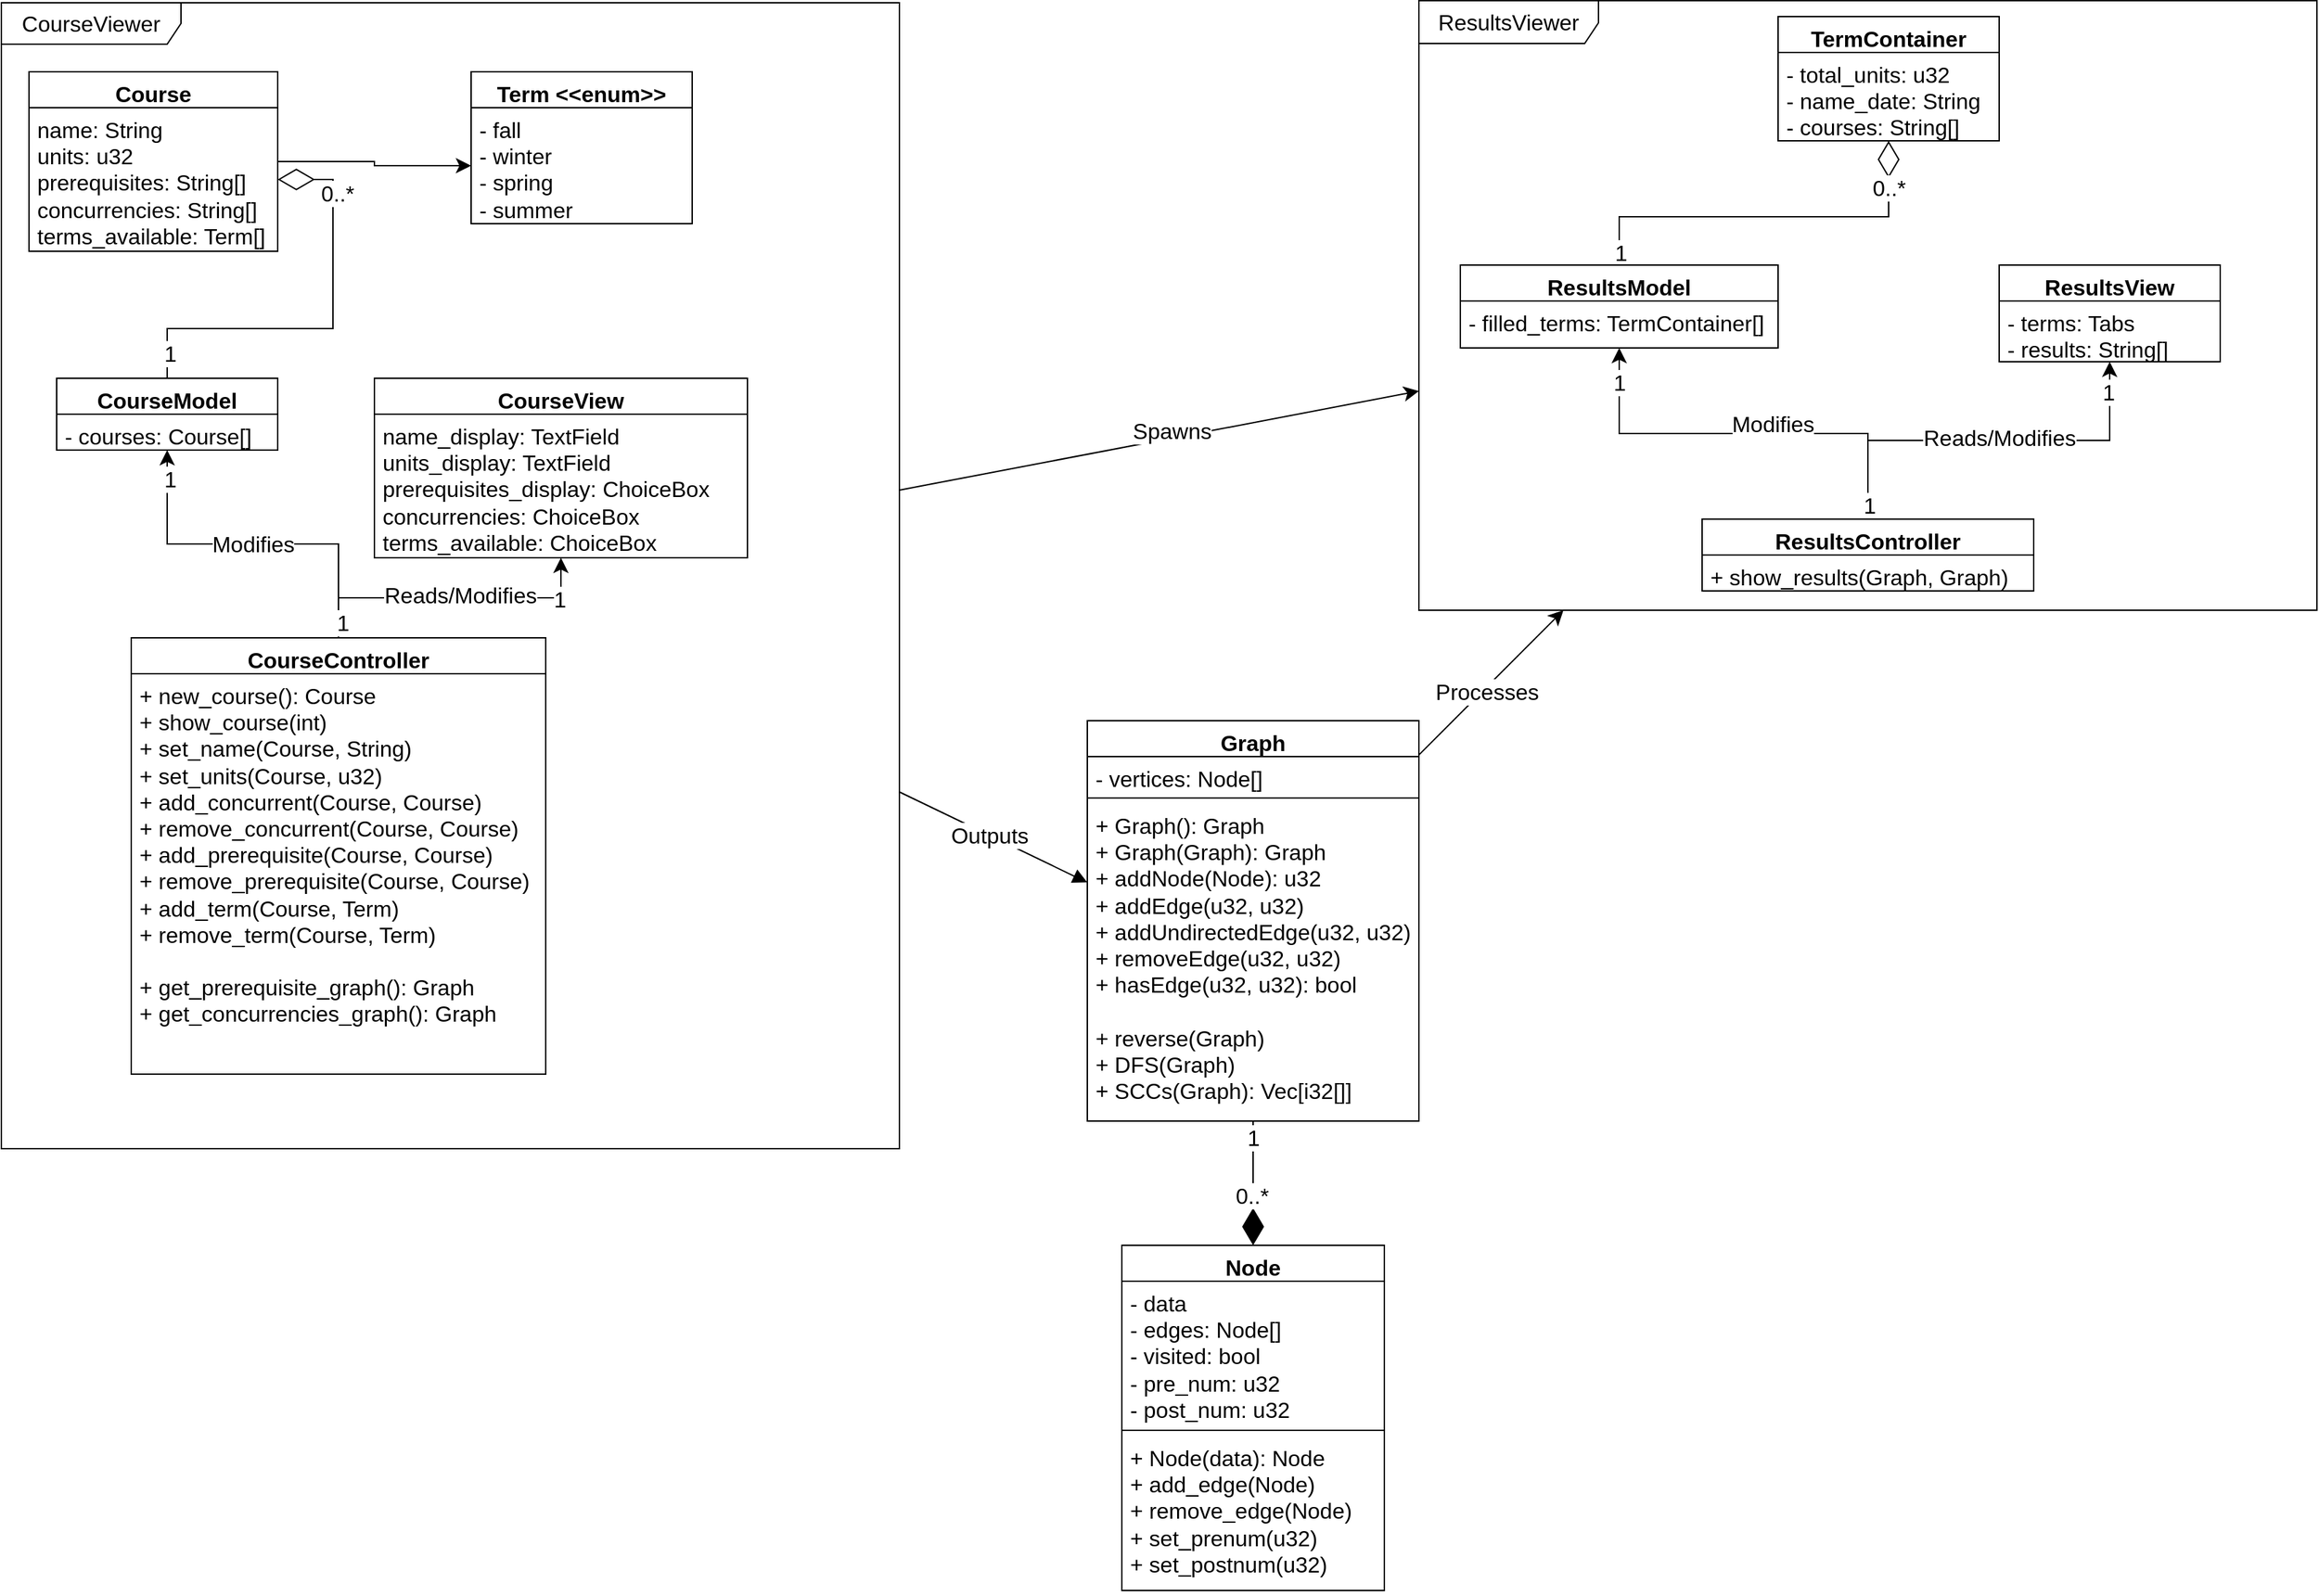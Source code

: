 <mxfile version="21.1.2" type="device" pages="2">
  <diagram id="C5RBs43oDa-KdzZeNtuy" name="UML">
    <mxGraphModel dx="2051" dy="1852" grid="1" gridSize="10" guides="1" tooltips="1" connect="1" arrows="1" fold="1" page="1" pageScale="1" pageWidth="827" pageHeight="1169" math="0" shadow="0">
      <root>
        <mxCell id="WIyWlLk6GJQsqaUBKTNV-0" />
        <mxCell id="WIyWlLk6GJQsqaUBKTNV-1" parent="WIyWlLk6GJQsqaUBKTNV-0" />
        <mxCell id="vS1Hu90tauPo2hYnmzOA-32" style="edgeStyle=orthogonalEdgeStyle;rounded=0;orthogonalLoop=1;jettySize=auto;html=1;fontSize=12;startSize=8;endSize=8;" parent="WIyWlLk6GJQsqaUBKTNV-1" source="vS1Hu90tauPo2hYnmzOA-0" target="vS1Hu90tauPo2hYnmzOA-18" edge="1">
          <mxGeometry relative="1" as="geometry" />
        </mxCell>
        <mxCell id="vS1Hu90tauPo2hYnmzOA-0" value="Course" style="swimlane;fontStyle=1;align=center;verticalAlign=top;childLayout=stackLayout;horizontal=1;startSize=26;horizontalStack=0;resizeParent=1;resizeParentMax=0;resizeLast=0;collapsible=1;marginBottom=0;whiteSpace=wrap;html=1;fontSize=16;" parent="WIyWlLk6GJQsqaUBKTNV-1" vertex="1">
          <mxGeometry x="-216" y="50" width="180" height="130" as="geometry" />
        </mxCell>
        <mxCell id="vS1Hu90tauPo2hYnmzOA-1" value="name: String&lt;br&gt;units: u32&lt;br&gt;prerequisites: String[]&lt;br&gt;concurrencies: String[]&lt;br&gt;terms_available: Term[]" style="text;strokeColor=none;fillColor=none;align=left;verticalAlign=top;spacingLeft=4;spacingRight=4;overflow=hidden;rotatable=0;points=[[0,0.5],[1,0.5]];portConstraint=eastwest;whiteSpace=wrap;html=1;fontSize=16;" parent="vS1Hu90tauPo2hYnmzOA-0" vertex="1">
          <mxGeometry y="26" width="180" height="104" as="geometry" />
        </mxCell>
        <mxCell id="vS1Hu90tauPo2hYnmzOA-4" value="CourseView" style="swimlane;fontStyle=1;align=center;verticalAlign=top;childLayout=stackLayout;horizontal=1;startSize=26;horizontalStack=0;resizeParent=1;resizeParentMax=0;resizeLast=0;collapsible=1;marginBottom=0;whiteSpace=wrap;html=1;fontSize=16;" parent="WIyWlLk6GJQsqaUBKTNV-1" vertex="1">
          <mxGeometry x="34" y="272" width="270" height="130" as="geometry" />
        </mxCell>
        <mxCell id="vS1Hu90tauPo2hYnmzOA-5" value="name_display: TextField&lt;br&gt;units_display: TextField&lt;br&gt;prerequisites_display: ChoiceBox&lt;br&gt;concurrencies: ChoiceBox&lt;br&gt;terms_available: ChoiceBox" style="text;strokeColor=none;fillColor=none;align=left;verticalAlign=top;spacingLeft=4;spacingRight=4;overflow=hidden;rotatable=0;points=[[0,0.5],[1,0.5]];portConstraint=eastwest;whiteSpace=wrap;html=1;fontSize=16;" parent="vS1Hu90tauPo2hYnmzOA-4" vertex="1">
          <mxGeometry y="26" width="270" height="104" as="geometry" />
        </mxCell>
        <mxCell id="vS1Hu90tauPo2hYnmzOA-17" value="Term &amp;lt;&amp;lt;enum&amp;gt;&amp;gt;" style="swimlane;fontStyle=1;align=center;verticalAlign=top;childLayout=stackLayout;horizontal=1;startSize=26;horizontalStack=0;resizeParent=1;resizeParentMax=0;resizeLast=0;collapsible=1;marginBottom=0;whiteSpace=wrap;html=1;fontSize=16;" parent="WIyWlLk6GJQsqaUBKTNV-1" vertex="1">
          <mxGeometry x="104" y="50" width="160" height="110" as="geometry" />
        </mxCell>
        <mxCell id="vS1Hu90tauPo2hYnmzOA-18" value="- fall&lt;br&gt;- winter&lt;br&gt;- spring&lt;br&gt;- summer" style="text;strokeColor=none;fillColor=none;align=left;verticalAlign=top;spacingLeft=4;spacingRight=4;overflow=hidden;rotatable=0;points=[[0,0.5],[1,0.5]];portConstraint=eastwest;whiteSpace=wrap;html=1;fontSize=16;" parent="vS1Hu90tauPo2hYnmzOA-17" vertex="1">
          <mxGeometry y="26" width="160" height="84" as="geometry" />
        </mxCell>
        <mxCell id="vS1Hu90tauPo2hYnmzOA-29" value="&lt;font style=&quot;font-size: 16px;&quot;&gt;Modifies&lt;/font&gt;" style="edgeStyle=orthogonalEdgeStyle;orthogonalLoop=1;jettySize=auto;html=1;fontSize=12;startSize=8;endSize=8;rounded=0;" parent="WIyWlLk6GJQsqaUBKTNV-1" source="vS1Hu90tauPo2hYnmzOA-21" target="vS1Hu90tauPo2hYnmzOA-25" edge="1">
          <mxGeometry relative="1" as="geometry">
            <mxPoint as="offset" />
          </mxGeometry>
        </mxCell>
        <mxCell id="vS1Hu90tauPo2hYnmzOA-34" value="1" style="edgeLabel;html=1;align=center;verticalAlign=middle;resizable=0;points=[];fontSize=16;" parent="vS1Hu90tauPo2hYnmzOA-29" vertex="1" connectable="0">
          <mxGeometry x="0.842" y="-2" relative="1" as="geometry">
            <mxPoint as="offset" />
          </mxGeometry>
        </mxCell>
        <mxCell id="vS1Hu90tauPo2hYnmzOA-30" style="edgeStyle=orthogonalEdgeStyle;rounded=0;orthogonalLoop=1;jettySize=auto;html=1;fontSize=12;startSize=8;endSize=8;" parent="WIyWlLk6GJQsqaUBKTNV-1" source="vS1Hu90tauPo2hYnmzOA-21" target="vS1Hu90tauPo2hYnmzOA-4" edge="1">
          <mxGeometry relative="1" as="geometry" />
        </mxCell>
        <mxCell id="vS1Hu90tauPo2hYnmzOA-33" value="Reads/Modifies" style="edgeLabel;html=1;align=center;verticalAlign=middle;resizable=0;points=[];fontSize=16;" parent="vS1Hu90tauPo2hYnmzOA-30" vertex="1" connectable="0">
          <mxGeometry x="0.069" y="2" relative="1" as="geometry">
            <mxPoint as="offset" />
          </mxGeometry>
        </mxCell>
        <mxCell id="vS1Hu90tauPo2hYnmzOA-35" value="1" style="edgeLabel;html=1;align=center;verticalAlign=middle;resizable=0;points=[];fontSize=16;" parent="vS1Hu90tauPo2hYnmzOA-30" vertex="1" connectable="0">
          <mxGeometry x="-0.895" y="-3" relative="1" as="geometry">
            <mxPoint as="offset" />
          </mxGeometry>
        </mxCell>
        <mxCell id="vS1Hu90tauPo2hYnmzOA-36" value="1" style="edgeLabel;html=1;align=center;verticalAlign=middle;resizable=0;points=[];fontSize=16;" parent="vS1Hu90tauPo2hYnmzOA-30" vertex="1" connectable="0">
          <mxGeometry x="0.726" relative="1" as="geometry">
            <mxPoint y="1" as="offset" />
          </mxGeometry>
        </mxCell>
        <mxCell id="vS1Hu90tauPo2hYnmzOA-21" value="CourseController" style="swimlane;fontStyle=1;align=center;verticalAlign=top;childLayout=stackLayout;horizontal=1;startSize=26;horizontalStack=0;resizeParent=1;resizeParentMax=0;resizeLast=0;collapsible=1;marginBottom=0;whiteSpace=wrap;html=1;fontSize=16;" parent="WIyWlLk6GJQsqaUBKTNV-1" vertex="1">
          <mxGeometry x="-142" y="460" width="300" height="316" as="geometry" />
        </mxCell>
        <mxCell id="vS1Hu90tauPo2hYnmzOA-24" value="+ new_course(): Course&lt;br&gt;+ show_course(int)&lt;br&gt;+ set_name(Course, String)&lt;br&gt;+ set_units(Course, u32)&lt;br&gt;+ add_concurrent(Course, Course)&lt;br&gt;+ remove_concurrent(Course, Course)&lt;br&gt;+ add_prerequisite(Course, Course)&lt;br&gt;+ remove_prerequisite(Course, Course)&lt;br&gt;+ add_term(Course, Term)&lt;br&gt;+ remove_term(Course, Term)&lt;br&gt;&lt;br&gt;+ get_prerequisite_graph(): Graph&lt;br&gt;+ get_concurrencies_graph(): Graph" style="text;strokeColor=none;fillColor=none;align=left;verticalAlign=top;spacingLeft=4;spacingRight=4;overflow=hidden;rotatable=0;points=[[0,0.5],[1,0.5]];portConstraint=eastwest;whiteSpace=wrap;html=1;fontSize=16;" parent="vS1Hu90tauPo2hYnmzOA-21" vertex="1">
          <mxGeometry y="26" width="300" height="290" as="geometry" />
        </mxCell>
        <mxCell id="vS1Hu90tauPo2hYnmzOA-31" style="edgeStyle=orthogonalEdgeStyle;rounded=0;orthogonalLoop=1;jettySize=auto;html=1;fontSize=12;startSize=8;endSize=24;endArrow=diamondThin;endFill=0;" parent="WIyWlLk6GJQsqaUBKTNV-1" source="vS1Hu90tauPo2hYnmzOA-25" target="vS1Hu90tauPo2hYnmzOA-1" edge="1">
          <mxGeometry relative="1" as="geometry" />
        </mxCell>
        <mxCell id="vS1Hu90tauPo2hYnmzOA-37" value="1" style="edgeLabel;html=1;align=center;verticalAlign=middle;resizable=0;points=[];fontSize=16;" parent="vS1Hu90tauPo2hYnmzOA-31" vertex="1" connectable="0">
          <mxGeometry x="-0.877" y="-2" relative="1" as="geometry">
            <mxPoint as="offset" />
          </mxGeometry>
        </mxCell>
        <mxCell id="vS1Hu90tauPo2hYnmzOA-38" value="0..*" style="edgeLabel;html=1;align=center;verticalAlign=middle;resizable=0;points=[];fontSize=16;" parent="vS1Hu90tauPo2hYnmzOA-31" vertex="1" connectable="0">
          <mxGeometry x="0.68" y="-3" relative="1" as="geometry">
            <mxPoint y="1" as="offset" />
          </mxGeometry>
        </mxCell>
        <mxCell id="vS1Hu90tauPo2hYnmzOA-25" value="CourseModel" style="swimlane;fontStyle=1;align=center;verticalAlign=top;childLayout=stackLayout;horizontal=1;startSize=26;horizontalStack=0;resizeParent=1;resizeParentMax=0;resizeLast=0;collapsible=1;marginBottom=0;whiteSpace=wrap;html=1;fontSize=16;" parent="WIyWlLk6GJQsqaUBKTNV-1" vertex="1">
          <mxGeometry x="-196" y="272" width="160" height="52" as="geometry" />
        </mxCell>
        <mxCell id="vS1Hu90tauPo2hYnmzOA-26" value="- courses: Course[]" style="text;strokeColor=none;fillColor=none;align=left;verticalAlign=top;spacingLeft=4;spacingRight=4;overflow=hidden;rotatable=0;points=[[0,0.5],[1,0.5]];portConstraint=eastwest;whiteSpace=wrap;html=1;fontSize=16;" parent="vS1Hu90tauPo2hYnmzOA-25" vertex="1">
          <mxGeometry y="26" width="160" height="26" as="geometry" />
        </mxCell>
        <mxCell id="L779J2z0v4XgPL62IFUq-10" style="edgeStyle=orthogonalEdgeStyle;rounded=0;orthogonalLoop=1;jettySize=auto;html=1;fontSize=12;startSize=8;endSize=24;endArrow=diamondThin;endFill=1;entryX=0.5;entryY=0;entryDx=0;entryDy=0;" parent="WIyWlLk6GJQsqaUBKTNV-1" source="vS1Hu90tauPo2hYnmzOA-39" target="vS1Hu90tauPo2hYnmzOA-43" edge="1">
          <mxGeometry relative="1" as="geometry" />
        </mxCell>
        <mxCell id="L779J2z0v4XgPL62IFUq-17" value="1" style="edgeLabel;html=1;align=center;verticalAlign=middle;resizable=0;points=[];fontSize=16;" parent="L779J2z0v4XgPL62IFUq-10" vertex="1" connectable="0">
          <mxGeometry x="-0.733" relative="1" as="geometry">
            <mxPoint as="offset" />
          </mxGeometry>
        </mxCell>
        <mxCell id="L779J2z0v4XgPL62IFUq-18" value="0..*" style="edgeLabel;html=1;align=center;verticalAlign=middle;resizable=0;points=[];fontSize=16;" parent="L779J2z0v4XgPL62IFUq-10" vertex="1" connectable="0">
          <mxGeometry x="0.2" y="-1" relative="1" as="geometry">
            <mxPoint as="offset" />
          </mxGeometry>
        </mxCell>
        <mxCell id="L779J2z0v4XgPL62IFUq-21" style="edgeStyle=none;curved=1;rounded=0;orthogonalLoop=1;jettySize=auto;html=1;fontSize=12;startSize=8;endSize=8;" parent="WIyWlLk6GJQsqaUBKTNV-1" source="vS1Hu90tauPo2hYnmzOA-39" target="L779J2z0v4XgPL62IFUq-0" edge="1">
          <mxGeometry relative="1" as="geometry" />
        </mxCell>
        <mxCell id="L779J2z0v4XgPL62IFUq-23" value="Processes" style="edgeLabel;html=1;align=center;verticalAlign=middle;resizable=0;points=[];fontSize=16;" parent="L779J2z0v4XgPL62IFUq-21" vertex="1" connectable="0">
          <mxGeometry x="-0.085" y="-2" relative="1" as="geometry">
            <mxPoint as="offset" />
          </mxGeometry>
        </mxCell>
        <mxCell id="vS1Hu90tauPo2hYnmzOA-39" value="Graph" style="swimlane;fontStyle=1;align=center;verticalAlign=top;childLayout=stackLayout;horizontal=1;startSize=26;horizontalStack=0;resizeParent=1;resizeParentMax=0;resizeLast=0;collapsible=1;marginBottom=0;whiteSpace=wrap;html=1;fontSize=16;" parent="WIyWlLk6GJQsqaUBKTNV-1" vertex="1">
          <mxGeometry x="550" y="520" width="240" height="290" as="geometry" />
        </mxCell>
        <mxCell id="vS1Hu90tauPo2hYnmzOA-40" value="- vertices: Node[]" style="text;strokeColor=none;fillColor=none;align=left;verticalAlign=top;spacingLeft=4;spacingRight=4;overflow=hidden;rotatable=0;points=[[0,0.5],[1,0.5]];portConstraint=eastwest;whiteSpace=wrap;html=1;fontSize=16;" parent="vS1Hu90tauPo2hYnmzOA-39" vertex="1">
          <mxGeometry y="26" width="240" height="26" as="geometry" />
        </mxCell>
        <mxCell id="vS1Hu90tauPo2hYnmzOA-41" value="" style="line;strokeWidth=1;fillColor=none;align=left;verticalAlign=middle;spacingTop=-1;spacingLeft=3;spacingRight=3;rotatable=0;labelPosition=right;points=[];portConstraint=eastwest;strokeColor=inherit;fontSize=16;" parent="vS1Hu90tauPo2hYnmzOA-39" vertex="1">
          <mxGeometry y="52" width="240" height="8" as="geometry" />
        </mxCell>
        <mxCell id="vS1Hu90tauPo2hYnmzOA-42" value="+ Graph(): Graph&lt;br&gt;+ Graph(Graph): Graph&lt;br&gt;+ addNode(Node): u32&lt;br&gt;+ addEdge(u32, u32)&lt;br&gt;+ addUndirectedEdge(u32, u32)&lt;br&gt;+ removeEdge(u32, u32)&lt;br&gt;+ hasEdge(u32, u32): bool&lt;br&gt;&lt;br&gt;+ reverse(Graph)&lt;br&gt;+ DFS(Graph)&lt;br&gt;+ SCCs(Graph): Vec[i32[]]" style="text;strokeColor=none;fillColor=none;align=left;verticalAlign=top;spacingLeft=4;spacingRight=4;overflow=hidden;rotatable=0;points=[[0,0.5],[1,0.5]];portConstraint=eastwest;whiteSpace=wrap;html=1;fontSize=16;" parent="vS1Hu90tauPo2hYnmzOA-39" vertex="1">
          <mxGeometry y="60" width="240" height="230" as="geometry" />
        </mxCell>
        <mxCell id="vS1Hu90tauPo2hYnmzOA-43" value="Node" style="swimlane;fontStyle=1;align=center;verticalAlign=top;childLayout=stackLayout;horizontal=1;startSize=26;horizontalStack=0;resizeParent=1;resizeParentMax=0;resizeLast=0;collapsible=1;marginBottom=0;whiteSpace=wrap;html=1;fontSize=16;" parent="WIyWlLk6GJQsqaUBKTNV-1" vertex="1">
          <mxGeometry x="575" y="900" width="190" height="250" as="geometry" />
        </mxCell>
        <mxCell id="vS1Hu90tauPo2hYnmzOA-44" value="- data&lt;br&gt;- edges: Node[]&lt;br&gt;- visited: bool&lt;br&gt;- pre_num: u32&lt;br&gt;- post_num: u32" style="text;strokeColor=none;fillColor=none;align=left;verticalAlign=top;spacingLeft=4;spacingRight=4;overflow=hidden;rotatable=0;points=[[0,0.5],[1,0.5]];portConstraint=eastwest;whiteSpace=wrap;html=1;fontSize=16;" parent="vS1Hu90tauPo2hYnmzOA-43" vertex="1">
          <mxGeometry y="26" width="190" height="104" as="geometry" />
        </mxCell>
        <mxCell id="vS1Hu90tauPo2hYnmzOA-45" value="" style="line;strokeWidth=1;fillColor=none;align=left;verticalAlign=middle;spacingTop=-1;spacingLeft=3;spacingRight=3;rotatable=0;labelPosition=right;points=[];portConstraint=eastwest;strokeColor=inherit;fontSize=16;" parent="vS1Hu90tauPo2hYnmzOA-43" vertex="1">
          <mxGeometry y="130" width="190" height="8" as="geometry" />
        </mxCell>
        <mxCell id="vS1Hu90tauPo2hYnmzOA-46" value="+ Node(data): Node&lt;br&gt;+ add_edge(Node)&lt;br&gt;+ remove_edge(Node)&lt;br&gt;+ set_prenum(u32)&lt;br&gt;+ set_postnum(u32)" style="text;strokeColor=none;fillColor=none;align=left;verticalAlign=top;spacingLeft=4;spacingRight=4;overflow=hidden;rotatable=0;points=[[0,0.5],[1,0.5]];portConstraint=eastwest;whiteSpace=wrap;html=1;fontSize=16;" parent="vS1Hu90tauPo2hYnmzOA-43" vertex="1">
          <mxGeometry y="138" width="190" height="112" as="geometry" />
        </mxCell>
        <mxCell id="L779J2z0v4XgPL62IFUq-8" style="edgeStyle=none;curved=1;rounded=0;orthogonalLoop=1;jettySize=auto;html=1;fontSize=12;startSize=8;endSize=8;" parent="WIyWlLk6GJQsqaUBKTNV-1" source="vS1Hu90tauPo2hYnmzOA-48" target="L779J2z0v4XgPL62IFUq-0" edge="1">
          <mxGeometry relative="1" as="geometry" />
        </mxCell>
        <mxCell id="L779J2z0v4XgPL62IFUq-9" value="Spawns" style="edgeLabel;html=1;align=center;verticalAlign=middle;resizable=0;points=[];fontSize=16;" parent="L779J2z0v4XgPL62IFUq-8" vertex="1" connectable="0">
          <mxGeometry x="0.197" y="-1" relative="1" as="geometry">
            <mxPoint x="-28" y="-1" as="offset" />
          </mxGeometry>
        </mxCell>
        <mxCell id="vS1Hu90tauPo2hYnmzOA-48" value="CourseViewer" style="shape=umlFrame;whiteSpace=wrap;html=1;pointerEvents=0;fontSize=16;width=130;height=30;" parent="WIyWlLk6GJQsqaUBKTNV-1" vertex="1">
          <mxGeometry x="-236" width="650" height="830" as="geometry" />
        </mxCell>
        <mxCell id="L779J2z0v4XgPL62IFUq-7" style="edgeStyle=orthogonalEdgeStyle;rounded=0;orthogonalLoop=1;jettySize=auto;html=1;fontSize=12;startSize=8;endSize=24;endArrow=diamondThin;endFill=0;strokeWidth=1;" parent="WIyWlLk6GJQsqaUBKTNV-1" source="vS1Hu90tauPo2hYnmzOA-49" target="vS1Hu90tauPo2hYnmzOA-53" edge="1">
          <mxGeometry relative="1" as="geometry" />
        </mxCell>
        <mxCell id="L779J2z0v4XgPL62IFUq-11" value="1" style="edgeLabel;html=1;align=center;verticalAlign=middle;resizable=0;points=[];fontSize=16;" parent="L779J2z0v4XgPL62IFUq-7" vertex="1" connectable="0">
          <mxGeometry x="-0.933" y="-1" relative="1" as="geometry">
            <mxPoint as="offset" />
          </mxGeometry>
        </mxCell>
        <mxCell id="L779J2z0v4XgPL62IFUq-12" value="0..*" style="edgeLabel;html=1;align=center;verticalAlign=middle;resizable=0;points=[];fontSize=16;" parent="L779J2z0v4XgPL62IFUq-7" vertex="1" connectable="0">
          <mxGeometry x="0.761" relative="1" as="geometry">
            <mxPoint as="offset" />
          </mxGeometry>
        </mxCell>
        <mxCell id="vS1Hu90tauPo2hYnmzOA-49" value="ResultsModel" style="swimlane;fontStyle=1;align=center;verticalAlign=top;childLayout=stackLayout;horizontal=1;startSize=26;horizontalStack=0;resizeParent=1;resizeParentMax=0;resizeLast=0;collapsible=1;marginBottom=0;whiteSpace=wrap;html=1;fontSize=16;" parent="WIyWlLk6GJQsqaUBKTNV-1" vertex="1">
          <mxGeometry x="820" y="190" width="230" height="60" as="geometry" />
        </mxCell>
        <mxCell id="vS1Hu90tauPo2hYnmzOA-50" value="- filled_terms: TermContainer[]" style="text;strokeColor=none;fillColor=none;align=left;verticalAlign=top;spacingLeft=4;spacingRight=4;overflow=hidden;rotatable=0;points=[[0,0.5],[1,0.5]];portConstraint=eastwest;whiteSpace=wrap;html=1;fontSize=16;" parent="vS1Hu90tauPo2hYnmzOA-49" vertex="1">
          <mxGeometry y="26" width="230" height="34" as="geometry" />
        </mxCell>
        <mxCell id="vS1Hu90tauPo2hYnmzOA-53" value="TermContainer" style="swimlane;fontStyle=1;align=center;verticalAlign=top;childLayout=stackLayout;horizontal=1;startSize=26;horizontalStack=0;resizeParent=1;resizeParentMax=0;resizeLast=0;collapsible=1;marginBottom=0;whiteSpace=wrap;html=1;fontSize=16;" parent="WIyWlLk6GJQsqaUBKTNV-1" vertex="1">
          <mxGeometry x="1050" y="10" width="160" height="90" as="geometry" />
        </mxCell>
        <mxCell id="vS1Hu90tauPo2hYnmzOA-54" value="- total_units: u32&lt;br&gt;- name_date: String&lt;br&gt;- courses: String[]" style="text;strokeColor=none;fillColor=none;align=left;verticalAlign=top;spacingLeft=4;spacingRight=4;overflow=hidden;rotatable=0;points=[[0,0.5],[1,0.5]];portConstraint=eastwest;whiteSpace=wrap;html=1;fontSize=16;" parent="vS1Hu90tauPo2hYnmzOA-53" vertex="1">
          <mxGeometry y="26" width="160" height="64" as="geometry" />
        </mxCell>
        <mxCell id="vS1Hu90tauPo2hYnmzOA-57" value="ResultsView" style="swimlane;fontStyle=1;align=center;verticalAlign=top;childLayout=stackLayout;horizontal=1;startSize=26;horizontalStack=0;resizeParent=1;resizeParentMax=0;resizeLast=0;collapsible=1;marginBottom=0;whiteSpace=wrap;html=1;fontSize=16;" parent="WIyWlLk6GJQsqaUBKTNV-1" vertex="1">
          <mxGeometry x="1210" y="190" width="160" height="70" as="geometry" />
        </mxCell>
        <mxCell id="vS1Hu90tauPo2hYnmzOA-58" value="- terms: Tabs&lt;br&gt;- results: String[]" style="text;strokeColor=none;fillColor=none;align=left;verticalAlign=top;spacingLeft=4;spacingRight=4;overflow=hidden;rotatable=0;points=[[0,0.5],[1,0.5]];portConstraint=eastwest;whiteSpace=wrap;html=1;fontSize=16;" parent="vS1Hu90tauPo2hYnmzOA-57" vertex="1">
          <mxGeometry y="26" width="160" height="44" as="geometry" />
        </mxCell>
        <mxCell id="L779J2z0v4XgPL62IFUq-3" style="edgeStyle=orthogonalEdgeStyle;rounded=0;orthogonalLoop=1;jettySize=auto;html=1;fontSize=12;startSize=8;endSize=8;" parent="WIyWlLk6GJQsqaUBKTNV-1" source="vS1Hu90tauPo2hYnmzOA-61" target="vS1Hu90tauPo2hYnmzOA-49" edge="1">
          <mxGeometry relative="1" as="geometry" />
        </mxCell>
        <mxCell id="L779J2z0v4XgPL62IFUq-5" value="Modifies" style="edgeLabel;html=1;align=center;verticalAlign=middle;resizable=0;points=[];fontSize=16;" parent="L779J2z0v4XgPL62IFUq-3" vertex="1" connectable="0">
          <mxGeometry x="-0.133" y="-7" relative="1" as="geometry">
            <mxPoint x="1" as="offset" />
          </mxGeometry>
        </mxCell>
        <mxCell id="L779J2z0v4XgPL62IFUq-14" value="1" style="edgeLabel;html=1;align=center;verticalAlign=middle;resizable=0;points=[];fontSize=16;" parent="L779J2z0v4XgPL62IFUq-3" vertex="1" connectable="0">
          <mxGeometry x="0.837" relative="1" as="geometry">
            <mxPoint as="offset" />
          </mxGeometry>
        </mxCell>
        <mxCell id="L779J2z0v4XgPL62IFUq-4" style="edgeStyle=orthogonalEdgeStyle;rounded=0;orthogonalLoop=1;jettySize=auto;html=1;fontSize=12;startSize=8;endSize=8;" parent="WIyWlLk6GJQsqaUBKTNV-1" source="vS1Hu90tauPo2hYnmzOA-61" target="vS1Hu90tauPo2hYnmzOA-57" edge="1">
          <mxGeometry relative="1" as="geometry" />
        </mxCell>
        <mxCell id="L779J2z0v4XgPL62IFUq-6" value="Reads/Modifies" style="edgeLabel;html=1;align=center;verticalAlign=middle;resizable=0;points=[];fontSize=16;" parent="L779J2z0v4XgPL62IFUq-4" vertex="1" connectable="0">
          <mxGeometry x="0.051" y="2" relative="1" as="geometry">
            <mxPoint as="offset" />
          </mxGeometry>
        </mxCell>
        <mxCell id="L779J2z0v4XgPL62IFUq-13" value="1" style="edgeLabel;html=1;align=center;verticalAlign=middle;resizable=0;points=[];fontSize=16;" parent="L779J2z0v4XgPL62IFUq-4" vertex="1" connectable="0">
          <mxGeometry x="-0.931" y="-1" relative="1" as="geometry">
            <mxPoint as="offset" />
          </mxGeometry>
        </mxCell>
        <mxCell id="L779J2z0v4XgPL62IFUq-15" value="1" style="edgeLabel;html=1;align=center;verticalAlign=middle;resizable=0;points=[];fontSize=16;" parent="L779J2z0v4XgPL62IFUq-4" vertex="1" connectable="0">
          <mxGeometry x="0.848" y="1" relative="1" as="geometry">
            <mxPoint as="offset" />
          </mxGeometry>
        </mxCell>
        <mxCell id="vS1Hu90tauPo2hYnmzOA-61" value="ResultsController" style="swimlane;fontStyle=1;align=center;verticalAlign=top;childLayout=stackLayout;horizontal=1;startSize=26;horizontalStack=0;resizeParent=1;resizeParentMax=0;resizeLast=0;collapsible=1;marginBottom=0;whiteSpace=wrap;html=1;fontSize=16;" parent="WIyWlLk6GJQsqaUBKTNV-1" vertex="1">
          <mxGeometry x="995" y="374" width="240" height="52" as="geometry" />
        </mxCell>
        <mxCell id="vS1Hu90tauPo2hYnmzOA-64" value="+ show_results(Graph, Graph)" style="text;strokeColor=none;fillColor=none;align=left;verticalAlign=top;spacingLeft=4;spacingRight=4;overflow=hidden;rotatable=0;points=[[0,0.5],[1,0.5]];portConstraint=eastwest;whiteSpace=wrap;html=1;fontSize=16;" parent="vS1Hu90tauPo2hYnmzOA-61" vertex="1">
          <mxGeometry y="26" width="240" height="26" as="geometry" />
        </mxCell>
        <mxCell id="L779J2z0v4XgPL62IFUq-0" value="ResultsViewer" style="shape=umlFrame;whiteSpace=wrap;html=1;pointerEvents=0;fontSize=16;width=130;height=31;" parent="WIyWlLk6GJQsqaUBKTNV-1" vertex="1">
          <mxGeometry x="790" y="-1.5" width="650" height="441.5" as="geometry" />
        </mxCell>
        <mxCell id="L779J2z0v4XgPL62IFUq-19" style="edgeStyle=none;curved=1;rounded=0;orthogonalLoop=1;jettySize=auto;html=1;fontSize=12;startSize=8;endSize=8;endArrow=none;endFill=0;startArrow=block;startFill=1;" parent="WIyWlLk6GJQsqaUBKTNV-1" source="vS1Hu90tauPo2hYnmzOA-42" target="vS1Hu90tauPo2hYnmzOA-48" edge="1">
          <mxGeometry relative="1" as="geometry" />
        </mxCell>
        <mxCell id="L779J2z0v4XgPL62IFUq-20" value="Outputs" style="edgeLabel;html=1;align=center;verticalAlign=middle;resizable=0;points=[];fontSize=16;" parent="L779J2z0v4XgPL62IFUq-19" vertex="1" connectable="0">
          <mxGeometry x="0.044" relative="1" as="geometry">
            <mxPoint as="offset" />
          </mxGeometry>
        </mxCell>
      </root>
    </mxGraphModel>
  </diagram>
  <diagram id="iwiQS8bhbDBRVo-vjqEF" name="Mock">
    <mxGraphModel dx="1624" dy="1083" grid="1" gridSize="10" guides="1" tooltips="1" connect="1" arrows="1" fold="1" page="0" pageScale="1" pageWidth="850" pageHeight="1100" math="0" shadow="0">
      <root>
        <mxCell id="0" />
        <mxCell id="1" parent="0" />
        <mxCell id="ZXmRqsbplGHPHS1LjAdG-1" value="College Length Estimator" style="strokeWidth=1;shadow=0;dashed=0;align=center;html=1;shape=mxgraph.mockup.containers.window;align=left;verticalAlign=top;spacingLeft=8;strokeColor2=#008cff;strokeColor3=#c4c4c4;fontColor=#666666;mainText=;fontSize=17;labelBackgroundColor=none;whiteSpace=wrap;" parent="1" vertex="1">
          <mxGeometry x="-130" y="-10" width="590" height="740" as="geometry" />
        </mxCell>
        <mxCell id="uLx168-2Pk0_eKJ1aEqH-1" value="Introduction to Programming" style="strokeWidth=1;shadow=0;dashed=0;align=center;html=1;shape=mxgraph.mockup.text.textBox;fontColor=#666666;align=left;fontSize=17;spacingLeft=4;spacingTop=-3;whiteSpace=wrap;strokeColor=#666666;mainText=" parent="1" vertex="1">
          <mxGeometry x="30" y="110" width="420" height="30" as="geometry" />
        </mxCell>
        <mxCell id="uLx168-2Pk0_eKJ1aEqH-2" value="5" style="strokeWidth=1;shadow=0;dashed=0;align=center;html=1;shape=mxgraph.mockup.text.textBox;fontColor=#666666;align=left;fontSize=17;spacingLeft=4;spacingTop=-3;whiteSpace=wrap;strokeColor=#666666;mainText=" parent="1" vertex="1">
          <mxGeometry x="30" y="150" width="420" height="30" as="geometry" />
        </mxCell>
        <mxCell id="uLx168-2Pk0_eKJ1aEqH-3" value="" style="strokeWidth=1;shadow=0;dashed=0;align=center;html=1;shape=mxgraph.mockup.forms.comboBox;strokeColor=#999999;fillColor=#ddeeff;align=left;fillColor2=#aaddff;mainText=;fontColor=#666666;fontSize=17;spacingLeft=3;" parent="1" vertex="1">
          <mxGeometry x="30" y="190" width="420" height="30" as="geometry" />
        </mxCell>
        <mxCell id="uLx168-2Pk0_eKJ1aEqH-4" value="" style="strokeWidth=1;shadow=0;dashed=0;align=center;html=1;shape=mxgraph.mockup.forms.rrect;rSize=0;strokeColor=#999999;fillColor=#ffffff;recursiveResize=0;fontSize=16;" parent="1" vertex="1">
          <mxGeometry x="30" y="220" width="420" height="120" as="geometry" />
        </mxCell>
        <mxCell id="uLx168-2Pk0_eKJ1aEqH-5" value="Course 1" style="strokeWidth=1;shadow=0;dashed=0;align=center;html=1;shape=mxgraph.mockup.forms.rrect;rSize=0;fillColor=#eeeeee;strokeColor=#999999;gradientColor=#cccccc;align=left;spacingLeft=4;fontSize=17;fontColor=#666666;labelPosition=right;" parent="uLx168-2Pk0_eKJ1aEqH-4" vertex="1">
          <mxGeometry x="8" y="7.5" width="15" height="15" as="geometry" />
        </mxCell>
        <mxCell id="uLx168-2Pk0_eKJ1aEqH-6" value="Course 3" style="strokeWidth=1;shadow=0;dashed=0;align=center;html=1;shape=mxgraph.mockup.forms.rrect;rSize=0;fillColor=#eeeeee;strokeColor=#999999;gradientColor=#cccccc;align=left;spacingLeft=4;fontSize=17;fontColor=#666666;labelPosition=right;" parent="uLx168-2Pk0_eKJ1aEqH-4" vertex="1">
          <mxGeometry x="8" y="70" width="15" height="15" as="geometry" />
        </mxCell>
        <mxCell id="uLx168-2Pk0_eKJ1aEqH-7" value="Course 2" style="strokeWidth=1;shadow=0;dashed=0;align=center;html=1;shape=mxgraph.mockup.forms.checkbox;rSize=0;resizable=0;fillColor=#aaaaaa;strokeColor=#444444;gradientColor=#666666;align=left;spacingLeft=4;fontSize=17;fontColor=#008cff;labelPosition=right;" parent="uLx168-2Pk0_eKJ1aEqH-4" vertex="1">
          <mxGeometry x="8" y="40" width="15" height="15" as="geometry" />
        </mxCell>
        <mxCell id="uLx168-2Pk0_eKJ1aEqH-8" value="Course 4" style="strokeWidth=1;shadow=0;dashed=0;align=center;html=1;shape=mxgraph.mockup.forms.rrect;rSize=0;fillColor=#eeeeee;strokeColor=#999999;gradientColor=#cccccc;align=left;spacingLeft=4;fontSize=17;fontColor=#666666;labelPosition=right;" parent="uLx168-2Pk0_eKJ1aEqH-4" vertex="1">
          <mxGeometry x="8" y="97.5" width="15" height="15" as="geometry" />
        </mxCell>
        <mxCell id="uLx168-2Pk0_eKJ1aEqH-9" value="" style="strokeWidth=1;shadow=0;dashed=0;align=center;html=1;shape=mxgraph.mockup.forms.comboBox;strokeColor=#999999;fillColor=#ddeeff;align=left;fillColor2=#aaddff;mainText=;fontColor=#666666;fontSize=17;spacingLeft=3;" parent="1" vertex="1">
          <mxGeometry x="30" y="350" width="420" height="30" as="geometry" />
        </mxCell>
        <mxCell id="uLx168-2Pk0_eKJ1aEqH-10" value="" style="strokeWidth=1;shadow=0;dashed=0;align=center;html=1;shape=mxgraph.mockup.forms.rrect;rSize=0;strokeColor=#999999;fillColor=#ffffff;recursiveResize=0;fontSize=16;" parent="1" vertex="1">
          <mxGeometry x="30" y="380" width="420" height="120" as="geometry" />
        </mxCell>
        <mxCell id="uLx168-2Pk0_eKJ1aEqH-11" value="Course 1" style="strokeWidth=1;shadow=0;dashed=0;align=center;html=1;shape=mxgraph.mockup.forms.rrect;rSize=0;fillColor=#eeeeee;strokeColor=#999999;gradientColor=#cccccc;align=left;spacingLeft=4;fontSize=17;fontColor=#666666;labelPosition=right;" parent="uLx168-2Pk0_eKJ1aEqH-10" vertex="1">
          <mxGeometry x="8" y="7.5" width="15" height="15" as="geometry" />
        </mxCell>
        <mxCell id="uLx168-2Pk0_eKJ1aEqH-12" value="Course 2" style="strokeWidth=1;shadow=0;dashed=0;align=center;html=1;shape=mxgraph.mockup.forms.rrect;rSize=0;fillColor=#eeeeee;strokeColor=#999999;gradientColor=#cccccc;align=left;spacingLeft=4;fontSize=17;fontColor=#666666;labelPosition=right;" parent="uLx168-2Pk0_eKJ1aEqH-10" vertex="1">
          <mxGeometry x="8" y="37.5" width="15" height="15" as="geometry" />
        </mxCell>
        <mxCell id="uLx168-2Pk0_eKJ1aEqH-13" value="Course 3" style="strokeWidth=1;shadow=0;dashed=0;align=center;html=1;shape=mxgraph.mockup.forms.checkbox;rSize=0;resizable=0;fillColor=#aaaaaa;strokeColor=#444444;gradientColor=#666666;align=left;spacingLeft=4;fontSize=17;fontColor=#008cff;labelPosition=right;" parent="uLx168-2Pk0_eKJ1aEqH-10" vertex="1">
          <mxGeometry x="8" y="67.5" width="15" height="15" as="geometry" />
        </mxCell>
        <mxCell id="uLx168-2Pk0_eKJ1aEqH-14" value="Course 4" style="strokeWidth=1;shadow=0;dashed=0;align=center;html=1;shape=mxgraph.mockup.forms.rrect;rSize=0;fillColor=#eeeeee;strokeColor=#999999;gradientColor=#cccccc;align=left;spacingLeft=4;fontSize=17;fontColor=#666666;labelPosition=right;" parent="uLx168-2Pk0_eKJ1aEqH-10" vertex="1">
          <mxGeometry x="8" y="97.5" width="15" height="15" as="geometry" />
        </mxCell>
        <mxCell id="uLx168-2Pk0_eKJ1aEqH-15" value="" style="strokeWidth=1;shadow=0;dashed=0;align=center;html=1;shape=mxgraph.mockup.forms.comboBox;strokeColor=#999999;fillColor=#ddeeff;align=left;fillColor2=#aaddff;mainText=;fontColor=#666666;fontSize=17;spacingLeft=3;" parent="1" vertex="1">
          <mxGeometry x="30" y="510" width="420" height="30" as="geometry" />
        </mxCell>
        <mxCell id="uLx168-2Pk0_eKJ1aEqH-16" value="" style="strokeWidth=1;shadow=0;dashed=0;align=center;html=1;shape=mxgraph.mockup.forms.rrect;rSize=0;strokeColor=#999999;fillColor=#ffffff;recursiveResize=0;fontSize=16;" parent="1" vertex="1">
          <mxGeometry x="30" y="540" width="420" height="120" as="geometry" />
        </mxCell>
        <mxCell id="uLx168-2Pk0_eKJ1aEqH-17" value="Fall" style="strokeWidth=1;shadow=0;dashed=0;align=center;html=1;shape=mxgraph.mockup.forms.rrect;rSize=0;fillColor=#eeeeee;strokeColor=#999999;gradientColor=#cccccc;align=left;spacingLeft=4;fontSize=17;fontColor=#666666;labelPosition=right;" parent="uLx168-2Pk0_eKJ1aEqH-16" vertex="1">
          <mxGeometry x="8" y="7.5" width="15" height="15" as="geometry" />
        </mxCell>
        <mxCell id="uLx168-2Pk0_eKJ1aEqH-18" value="Winter" style="strokeWidth=1;shadow=0;dashed=0;align=center;html=1;shape=mxgraph.mockup.forms.rrect;rSize=0;fillColor=#eeeeee;strokeColor=#999999;gradientColor=#cccccc;align=left;spacingLeft=4;fontSize=17;fontColor=#666666;labelPosition=right;" parent="uLx168-2Pk0_eKJ1aEqH-16" vertex="1">
          <mxGeometry x="8" y="37.5" width="15" height="15" as="geometry" />
        </mxCell>
        <mxCell id="uLx168-2Pk0_eKJ1aEqH-19" value="Spring" style="strokeWidth=1;shadow=0;dashed=0;align=center;html=1;shape=mxgraph.mockup.forms.checkbox;rSize=0;resizable=0;fillColor=#aaaaaa;strokeColor=#444444;gradientColor=#666666;align=left;spacingLeft=4;fontSize=17;fontColor=#008cff;labelPosition=right;" parent="uLx168-2Pk0_eKJ1aEqH-16" vertex="1">
          <mxGeometry x="8" y="67.5" width="15" height="15" as="geometry" />
        </mxCell>
        <mxCell id="uLx168-2Pk0_eKJ1aEqH-20" value="Summer" style="strokeWidth=1;shadow=0;dashed=0;align=center;html=1;shape=mxgraph.mockup.forms.rrect;rSize=0;fillColor=#eeeeee;strokeColor=#999999;gradientColor=#cccccc;align=left;spacingLeft=4;fontSize=17;fontColor=#666666;labelPosition=right;" parent="uLx168-2Pk0_eKJ1aEqH-16" vertex="1">
          <mxGeometry x="8" y="97.5" width="15" height="15" as="geometry" />
        </mxCell>
        <mxCell id="uLx168-2Pk0_eKJ1aEqH-21" value="Name" style="text;html=1;strokeColor=none;fillColor=none;align=right;verticalAlign=middle;whiteSpace=wrap;rounded=0;fontSize=16;" parent="1" vertex="1">
          <mxGeometry x="-40" y="110" width="60" height="30" as="geometry" />
        </mxCell>
        <mxCell id="uLx168-2Pk0_eKJ1aEqH-22" value="Units" style="text;html=1;strokeColor=none;fillColor=none;align=right;verticalAlign=middle;whiteSpace=wrap;rounded=0;fontSize=16;" parent="1" vertex="1">
          <mxGeometry x="-40" y="150" width="60" height="30" as="geometry" />
        </mxCell>
        <mxCell id="uLx168-2Pk0_eKJ1aEqH-23" value="Prerequisites" style="text;html=1;strokeColor=none;fillColor=none;align=right;verticalAlign=middle;whiteSpace=wrap;rounded=0;fontSize=16;" parent="1" vertex="1">
          <mxGeometry x="-100" y="190" width="120" height="30" as="geometry" />
        </mxCell>
        <mxCell id="uLx168-2Pk0_eKJ1aEqH-24" value="Concurrents" style="text;html=1;strokeColor=none;fillColor=none;align=right;verticalAlign=middle;whiteSpace=wrap;rounded=0;fontSize=16;" parent="1" vertex="1">
          <mxGeometry x="-100" y="350" width="120" height="30" as="geometry" />
        </mxCell>
        <mxCell id="uLx168-2Pk0_eKJ1aEqH-26" value="Search" style="strokeWidth=1;shadow=0;dashed=0;align=center;html=1;shape=mxgraph.mockup.forms.searchBox;strokeColor=#999999;mainText=;strokeColor2=#008cff;fontColor=#666666;fontSize=17;align=left;spacingLeft=3;whiteSpace=wrap;" parent="1" vertex="1">
          <mxGeometry x="-120" y="30" width="570" height="30" as="geometry" />
        </mxCell>
        <mxCell id="uLx168-2Pk0_eKJ1aEqH-27" value="Exclusive Terms" style="strokeWidth=1;shadow=0;dashed=0;align=center;html=1;shape=mxgraph.mockup.forms.rrect;rSize=0;fillColor=#eeeeee;strokeColor=#999999;gradientColor=#cccccc;align=left;spacingLeft=4;fontSize=17;fontColor=#666666;labelPosition=right;" parent="1" vertex="1">
          <mxGeometry x="-115" y="517.5" width="15" height="15" as="geometry" />
        </mxCell>
        <mxCell id="uLx168-2Pk0_eKJ1aEqH-29" value="Estimate" style="strokeWidth=1;shadow=0;dashed=0;align=center;html=1;shape=mxgraph.mockup.buttons.button;strokeColor=#666666;fontColor=#ffffff;mainText=;buttonStyle=round;fontSize=17;fontStyle=1;fillColor=#008cff;whiteSpace=wrap;" parent="1" vertex="1">
          <mxGeometry x="300" y="670" width="150" height="50" as="geometry" />
        </mxCell>
        <mxCell id="uLx168-2Pk0_eKJ1aEqH-30" value="1/20" style="text;html=1;strokeColor=none;fillColor=none;align=center;verticalAlign=middle;whiteSpace=wrap;rounded=0;fontSize=16;" parent="1" vertex="1">
          <mxGeometry x="135" y="70" width="60" height="30" as="geometry" />
        </mxCell>
        <mxCell id="uLx168-2Pk0_eKJ1aEqH-31" value="&amp;lt;" style="strokeWidth=1;shadow=0;dashed=0;align=center;html=1;shape=mxgraph.mockup.buttons.button;strokeColor=#666666;fontColor=#ffffff;mainText=;buttonStyle=round;fontSize=17;fontStyle=1;fillColor=#008cff;whiteSpace=wrap;" parent="1" vertex="1">
          <mxGeometry x="90" y="70" width="50" height="30" as="geometry" />
        </mxCell>
        <mxCell id="uLx168-2Pk0_eKJ1aEqH-32" value="&amp;gt;" style="strokeWidth=1;shadow=0;dashed=0;align=center;html=1;shape=mxgraph.mockup.buttons.button;strokeColor=#666666;fontColor=#ffffff;mainText=;buttonStyle=round;fontSize=17;fontStyle=1;fillColor=#008cff;whiteSpace=wrap;" parent="1" vertex="1">
          <mxGeometry x="190" y="70" width="50" height="30" as="geometry" />
        </mxCell>
        <mxCell id="uLx168-2Pk0_eKJ1aEqH-33" value="Add" style="strokeWidth=1;shadow=0;dashed=0;align=center;html=1;shape=mxgraph.mockup.buttons.button;strokeColor=#666666;fontColor=#ffffff;mainText=;buttonStyle=round;fontSize=17;fontStyle=1;fillColor=#008cff;whiteSpace=wrap;" parent="1" vertex="1">
          <mxGeometry x="-120" y="670" width="150" height="50" as="geometry" />
        </mxCell>
        <mxCell id="uLx168-2Pk0_eKJ1aEqH-34" value="Remove" style="strokeWidth=1;shadow=0;dashed=0;align=center;html=1;shape=mxgraph.mockup.buttons.button;strokeColor=#666666;fontColor=#ffffff;mainText=;buttonStyle=round;fontSize=17;fontStyle=1;fillColor=#FF3333;whiteSpace=wrap;" parent="1" vertex="1">
          <mxGeometry x="38" y="670" width="150" height="50" as="geometry" />
        </mxCell>
        <mxCell id="uLx168-2Pk0_eKJ1aEqH-37" value="Results" style="strokeWidth=1;shadow=0;dashed=0;align=center;html=1;shape=mxgraph.mockup.containers.window;align=left;verticalAlign=top;spacingLeft=8;strokeColor2=#008cff;strokeColor3=#c4c4c4;fontColor=#666666;mainText=;fontSize=17;labelBackgroundColor=none;whiteSpace=wrap;" parent="1" vertex="1">
          <mxGeometry x="680" y="155" width="550" height="410" as="geometry" />
        </mxCell>
        <mxCell id="uLx168-2Pk0_eKJ1aEqH-38" value="" style="strokeWidth=1;shadow=0;dashed=0;align=center;html=1;shape=mxgraph.mockup.rrect;rSize=10;fillColor=#ffffff;strokeColor=#666666;fontSize=16;" parent="1" vertex="1">
          <mxGeometry x="710" y="235" width="500" height="50" as="geometry" />
        </mxCell>
        <mxCell id="uLx168-2Pk0_eKJ1aEqH-39" value="Winter" style="strokeColor=inherit;fillColor=inherit;gradientColor=inherit;strokeWidth=1;shadow=0;dashed=0;align=center;html=1;shape=mxgraph.mockup.rrect;rSize=0;fontSize=17;fontColor=#666666;fontStyle=1;resizeHeight=1;whiteSpace=wrap;" parent="uLx168-2Pk0_eKJ1aEqH-38" vertex="1">
          <mxGeometry width="125" height="50" relative="1" as="geometry">
            <mxPoint x="125" as="offset" />
          </mxGeometry>
        </mxCell>
        <mxCell id="uLx168-2Pk0_eKJ1aEqH-40" value="Spring" style="strokeColor=inherit;fillColor=inherit;gradientColor=inherit;strokeWidth=1;shadow=0;dashed=0;align=center;html=1;shape=mxgraph.mockup.rrect;rSize=0;fontSize=17;fontColor=#666666;fontStyle=1;resizeHeight=1;whiteSpace=wrap;" parent="uLx168-2Pk0_eKJ1aEqH-38" vertex="1">
          <mxGeometry width="125" height="50" relative="1" as="geometry">
            <mxPoint x="250" as="offset" />
          </mxGeometry>
        </mxCell>
        <mxCell id="uLx168-2Pk0_eKJ1aEqH-41" value="Summer" style="strokeColor=inherit;fillColor=inherit;gradientColor=inherit;strokeWidth=1;shadow=0;dashed=0;align=center;html=1;shape=mxgraph.mockup.rightButton;rSize=10;fontSize=17;fontColor=#666666;fontStyle=1;resizeHeight=1;whiteSpace=wrap;" parent="uLx168-2Pk0_eKJ1aEqH-38" vertex="1">
          <mxGeometry x="1" width="125" height="50" relative="1" as="geometry">
            <mxPoint x="-125" as="offset" />
          </mxGeometry>
        </mxCell>
        <mxCell id="uLx168-2Pk0_eKJ1aEqH-42" value="Fall" style="strokeWidth=1;shadow=0;dashed=0;align=center;html=1;shape=mxgraph.mockup.leftButton;rSize=10;fontSize=17;fontColor=#ffffff;fontStyle=1;fillColor=#008cff;strokeColor=#008cff;resizeHeight=1;whiteSpace=wrap;" parent="uLx168-2Pk0_eKJ1aEqH-38" vertex="1">
          <mxGeometry width="125" height="50" relative="1" as="geometry" />
        </mxCell>
        <mxCell id="uLx168-2Pk0_eKJ1aEqH-43" value="Year 1/4" style="text;html=1;strokeColor=none;fillColor=none;align=center;verticalAlign=middle;whiteSpace=wrap;rounded=0;fontSize=16;" parent="1" vertex="1">
          <mxGeometry x="927.5" y="195" width="65" height="30" as="geometry" />
        </mxCell>
        <mxCell id="uLx168-2Pk0_eKJ1aEqH-45" value="&amp;lt;" style="strokeWidth=1;shadow=0;dashed=0;align=center;html=1;shape=mxgraph.mockup.buttons.button;strokeColor=#666666;fontColor=#ffffff;mainText=;buttonStyle=round;fontSize=17;fontStyle=1;fillColor=#008cff;whiteSpace=wrap;" parent="1" vertex="1">
          <mxGeometry x="877.5" y="195" width="50" height="30" as="geometry" />
        </mxCell>
        <mxCell id="uLx168-2Pk0_eKJ1aEqH-46" value="&amp;gt;" style="strokeWidth=1;shadow=0;dashed=0;align=center;html=1;shape=mxgraph.mockup.buttons.button;strokeColor=#666666;fontColor=#ffffff;mainText=;buttonStyle=round;fontSize=17;fontStyle=1;fillColor=#008cff;whiteSpace=wrap;" parent="1" vertex="1">
          <mxGeometry x="992.5" y="195" width="50" height="30" as="geometry" />
        </mxCell>
        <mxCell id="uLx168-2Pk0_eKJ1aEqH-47" value="" style="shape=table;html=1;whiteSpace=wrap;startSize=0;container=1;collapsible=0;childLayout=tableLayout;strokeWidth=2;fontSize=16;" parent="1" vertex="1">
          <mxGeometry x="710" y="305" width="500" height="190" as="geometry" />
        </mxCell>
        <mxCell id="uLx168-2Pk0_eKJ1aEqH-48" value="" style="shape=tableRow;horizontal=0;startSize=0;swimlaneHead=0;swimlaneBody=0;top=0;left=0;bottom=0;right=0;collapsible=0;dropTarget=0;fillColor=none;points=[[0,0.5],[1,0.5]];portConstraint=eastwest;fontSize=16;" parent="uLx168-2Pk0_eKJ1aEqH-47" vertex="1">
          <mxGeometry width="500" height="60" as="geometry" />
        </mxCell>
        <mxCell id="uLx168-2Pk0_eKJ1aEqH-49" value="Courses: 2" style="shape=partialRectangle;html=1;whiteSpace=wrap;connectable=0;fillColor=none;top=0;left=0;bottom=0;right=0;overflow=hidden;fontStyle=1;fontSize=16;" parent="uLx168-2Pk0_eKJ1aEqH-48" vertex="1">
          <mxGeometry width="250" height="60" as="geometry">
            <mxRectangle width="250" height="60" as="alternateBounds" />
          </mxGeometry>
        </mxCell>
        <mxCell id="uLx168-2Pk0_eKJ1aEqH-50" value="Units: 8" style="shape=partialRectangle;html=1;whiteSpace=wrap;connectable=0;fillColor=none;top=0;left=0;bottom=0;right=0;overflow=hidden;fontStyle=1;fontSize=16;" parent="uLx168-2Pk0_eKJ1aEqH-48" vertex="1">
          <mxGeometry x="250" width="250" height="60" as="geometry">
            <mxRectangle width="250" height="60" as="alternateBounds" />
          </mxGeometry>
        </mxCell>
        <mxCell id="uLx168-2Pk0_eKJ1aEqH-51" value="" style="shape=tableRow;horizontal=0;startSize=0;swimlaneHead=0;swimlaneBody=0;top=0;left=0;bottom=0;right=0;collapsible=0;dropTarget=0;fillColor=none;points=[[0,0.5],[1,0.5]];portConstraint=eastwest;fontSize=16;" parent="uLx168-2Pk0_eKJ1aEqH-47" vertex="1">
          <mxGeometry y="60" width="500" height="66" as="geometry" />
        </mxCell>
        <mxCell id="uLx168-2Pk0_eKJ1aEqH-52" value="Course 2" style="shape=partialRectangle;html=1;whiteSpace=wrap;connectable=0;fillColor=none;top=0;left=0;bottom=0;right=0;overflow=hidden;fontSize=16;" parent="uLx168-2Pk0_eKJ1aEqH-51" vertex="1">
          <mxGeometry width="250" height="66" as="geometry">
            <mxRectangle width="250" height="66" as="alternateBounds" />
          </mxGeometry>
        </mxCell>
        <mxCell id="uLx168-2Pk0_eKJ1aEqH-53" value="5" style="shape=partialRectangle;html=1;whiteSpace=wrap;connectable=0;fillColor=none;top=0;left=0;bottom=0;right=0;overflow=hidden;fontSize=16;" parent="uLx168-2Pk0_eKJ1aEqH-51" vertex="1">
          <mxGeometry x="250" width="250" height="66" as="geometry">
            <mxRectangle width="250" height="66" as="alternateBounds" />
          </mxGeometry>
        </mxCell>
        <mxCell id="uLx168-2Pk0_eKJ1aEqH-54" value="" style="shape=tableRow;horizontal=0;startSize=0;swimlaneHead=0;swimlaneBody=0;top=0;left=0;bottom=0;right=0;collapsible=0;dropTarget=0;fillColor=none;points=[[0,0.5],[1,0.5]];portConstraint=eastwest;fontSize=16;" parent="uLx168-2Pk0_eKJ1aEqH-47" vertex="1">
          <mxGeometry y="126" width="500" height="64" as="geometry" />
        </mxCell>
        <mxCell id="uLx168-2Pk0_eKJ1aEqH-55" value="Course 3" style="shape=partialRectangle;html=1;whiteSpace=wrap;connectable=0;fillColor=none;top=0;left=0;bottom=0;right=0;overflow=hidden;fontSize=16;" parent="uLx168-2Pk0_eKJ1aEqH-54" vertex="1">
          <mxGeometry width="250" height="64" as="geometry">
            <mxRectangle width="250" height="64" as="alternateBounds" />
          </mxGeometry>
        </mxCell>
        <mxCell id="uLx168-2Pk0_eKJ1aEqH-56" value="3" style="shape=partialRectangle;html=1;whiteSpace=wrap;connectable=0;fillColor=none;top=0;left=0;bottom=0;right=0;overflow=hidden;fontSize=16;" parent="uLx168-2Pk0_eKJ1aEqH-54" vertex="1">
          <mxGeometry x="250" width="250" height="64" as="geometry">
            <mxRectangle width="250" height="64" as="alternateBounds" />
          </mxGeometry>
        </mxCell>
        <mxCell id="uLx168-2Pk0_eKJ1aEqH-57" value="Close" style="strokeWidth=1;shadow=0;dashed=0;align=center;html=1;shape=mxgraph.mockup.buttons.button;strokeColor=#666666;fontColor=#ffffff;mainText=;buttonStyle=round;fontSize=17;fontStyle=1;fillColor=#008cff;whiteSpace=wrap;" parent="1" vertex="1">
          <mxGeometry x="1070" y="505" width="150" height="50" as="geometry" />
        </mxCell>
        <mxCell id="uLx168-2Pk0_eKJ1aEqH-58" value="" style="shape=flexArrow;endArrow=classic;html=1;rounded=0;fontSize=12;startSize=8;endSize=8;curved=1;" parent="1" edge="1">
          <mxGeometry width="50" height="50" relative="1" as="geometry">
            <mxPoint x="520" y="378.75" as="sourcePoint" />
            <mxPoint x="610" y="378.75" as="targetPoint" />
          </mxGeometry>
        </mxCell>
      </root>
    </mxGraphModel>
  </diagram>
</mxfile>
